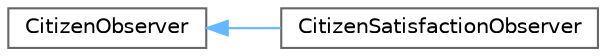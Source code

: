digraph "Graphical Class Hierarchy"
{
 // LATEX_PDF_SIZE
  bgcolor="transparent";
  edge [fontname=Helvetica,fontsize=10,labelfontname=Helvetica,labelfontsize=10];
  node [fontname=Helvetica,fontsize=10,shape=box,height=0.2,width=0.4];
  rankdir="LR";
  Node0 [id="Node000000",label="CitizenObserver",height=0.2,width=0.4,color="grey40", fillcolor="white", style="filled",URL="$classCitizenObserver.html",tooltip="Interface for observers of Citizen objects."];
  Node0 -> Node1 [id="edge12_Node000000_Node000001",dir="back",color="steelblue1",style="solid",tooltip=" "];
  Node1 [id="Node000001",label="CitizenSatisfactionObserver",height=0.2,width=0.4,color="grey40", fillcolor="white", style="filled",URL="$classCitizenSatisfactionObserver.html",tooltip="Observes changes in citizen satisfaction and updates their state accordingly."];
}
